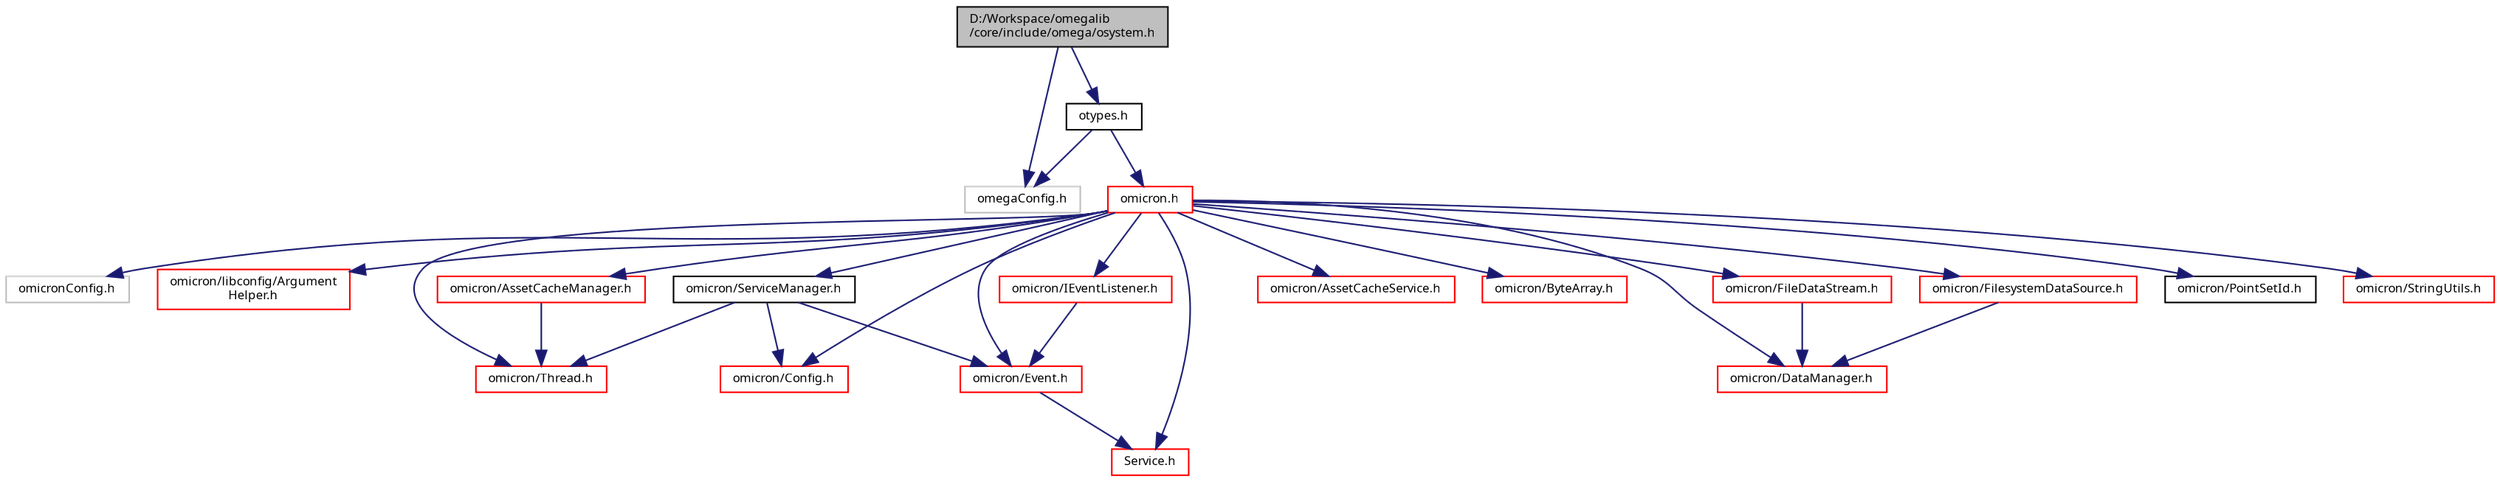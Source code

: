 digraph "D:/Workspace/omegalib/core/include/omega/osystem.h"
{
  bgcolor="transparent";
  edge [fontname="FreeSans.ttf",fontsize="8",labelfontname="FreeSans.ttf",labelfontsize="8"];
  node [fontname="FreeSans.ttf",fontsize="8",shape=record];
  Node1 [label="D:/Workspace/omegalib\l/core/include/omega/osystem.h",height=0.2,width=0.4,color="black", fillcolor="grey75", style="filled" fontcolor="black"];
  Node1 -> Node2 [color="midnightblue",fontsize="8",style="solid",fontname="FreeSans.ttf"];
  Node2 [label="omegaConfig.h",height=0.2,width=0.4,color="grey75"];
  Node1 -> Node3 [color="midnightblue",fontsize="8",style="solid",fontname="FreeSans.ttf"];
  Node3 [label="otypes.h",height=0.2,width=0.4,color="black",URL="$include_2omega_2otypes_8h.html"];
  Node3 -> Node2 [color="midnightblue",fontsize="8",style="solid",fontname="FreeSans.ttf"];
  Node3 -> Node4 [color="midnightblue",fontsize="8",style="solid",fontname="FreeSans.ttf"];
  Node4 [label="omicron.h",height=0.2,width=0.4,color="red",URL="$omicron_8h.html"];
  Node4 -> Node5 [color="midnightblue",fontsize="8",style="solid",fontname="FreeSans.ttf"];
  Node5 [label="omicronConfig.h",height=0.2,width=0.4,color="grey75"];
  Node4 -> Node6 [color="midnightblue",fontsize="8",style="solid",fontname="FreeSans.ttf"];
  Node6 [label="omicron/libconfig/Argument\lHelper.h",height=0.2,width=0.4,color="red",URL="$_argument_helper_8h.html"];
  Node4 -> Node7 [color="midnightblue",fontsize="8",style="solid",fontname="FreeSans.ttf"];
  Node7 [label="omicron/AssetCacheManager.h",height=0.2,width=0.4,color="red",URL="$_asset_cache_manager_8h.html"];
  Node7 -> Node8 [color="midnightblue",fontsize="8",style="solid",fontname="FreeSans.ttf"];
  Node8 [label="omicron/Thread.h",height=0.2,width=0.4,color="red",URL="$_thread_8h.html"];
  Node4 -> Node9 [color="midnightblue",fontsize="8",style="solid",fontname="FreeSans.ttf"];
  Node9 [label="omicron/AssetCacheService.h",height=0.2,width=0.4,color="red",URL="$_asset_cache_service_8h.html"];
  Node4 -> Node10 [color="midnightblue",fontsize="8",style="solid",fontname="FreeSans.ttf"];
  Node10 [label="omicron/ByteArray.h",height=0.2,width=0.4,color="red",URL="$_byte_array_8h.html"];
  Node4 -> Node11 [color="midnightblue",fontsize="8",style="solid",fontname="FreeSans.ttf"];
  Node11 [label="omicron/Config.h",height=0.2,width=0.4,color="red",URL="$_config_8h.html"];
  Node4 -> Node12 [color="midnightblue",fontsize="8",style="solid",fontname="FreeSans.ttf"];
  Node12 [label="omicron/DataManager.h",height=0.2,width=0.4,color="red",URL="$_data_manager_8h.html"];
  Node4 -> Node13 [color="midnightblue",fontsize="8",style="solid",fontname="FreeSans.ttf"];
  Node13 [label="omicron/Event.h",height=0.2,width=0.4,color="red",URL="$_event_8h.html"];
  Node13 -> Node14 [color="midnightblue",fontsize="8",style="solid",fontname="FreeSans.ttf"];
  Node14 [label="Service.h",height=0.2,width=0.4,color="red",URL="$_service_8h.html"];
  Node4 -> Node15 [color="midnightblue",fontsize="8",style="solid",fontname="FreeSans.ttf"];
  Node15 [label="omicron/FileDataStream.h",height=0.2,width=0.4,color="red",URL="$_file_data_stream_8h.html"];
  Node15 -> Node12 [color="midnightblue",fontsize="8",style="solid",fontname="FreeSans.ttf"];
  Node4 -> Node16 [color="midnightblue",fontsize="8",style="solid",fontname="FreeSans.ttf"];
  Node16 [label="omicron/FilesystemDataSource.h",height=0.2,width=0.4,color="red",URL="$_filesystem_data_source_8h.html"];
  Node16 -> Node12 [color="midnightblue",fontsize="8",style="solid",fontname="FreeSans.ttf"];
  Node4 -> Node17 [color="midnightblue",fontsize="8",style="solid",fontname="FreeSans.ttf"];
  Node17 [label="omicron/IEventListener.h",height=0.2,width=0.4,color="red",URL="$_i_event_listener_8h.html"];
  Node17 -> Node13 [color="midnightblue",fontsize="8",style="solid",fontname="FreeSans.ttf"];
  Node4 -> Node18 [color="midnightblue",fontsize="8",style="solid",fontname="FreeSans.ttf"];
  Node18 [label="omicron/PointSetId.h",height=0.2,width=0.4,color="black",URL="$_point_set_id_8h.html"];
  Node4 -> Node8 [color="midnightblue",fontsize="8",style="solid",fontname="FreeSans.ttf"];
  Node4 -> Node14 [color="midnightblue",fontsize="8",style="solid",fontname="FreeSans.ttf"];
  Node4 -> Node19 [color="midnightblue",fontsize="8",style="solid",fontname="FreeSans.ttf"];
  Node19 [label="omicron/ServiceManager.h",height=0.2,width=0.4,color="black",URL="$_service_manager_8h.html"];
  Node19 -> Node13 [color="midnightblue",fontsize="8",style="solid",fontname="FreeSans.ttf"];
  Node19 -> Node11 [color="midnightblue",fontsize="8",style="solid",fontname="FreeSans.ttf"];
  Node19 -> Node8 [color="midnightblue",fontsize="8",style="solid",fontname="FreeSans.ttf"];
  Node4 -> Node20 [color="midnightblue",fontsize="8",style="solid",fontname="FreeSans.ttf"];
  Node20 [label="omicron/StringUtils.h",height=0.2,width=0.4,color="red",URL="$_string_utils_8h.html"];
}
